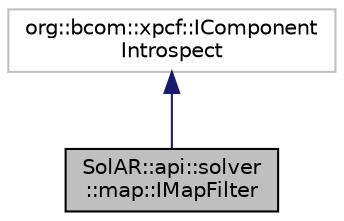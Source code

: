 digraph "SolAR::api::solver::map::IMapFilter"
{
 // LATEX_PDF_SIZE
  edge [fontname="Helvetica",fontsize="10",labelfontname="Helvetica",labelfontsize="10"];
  node [fontname="Helvetica",fontsize="10",shape=record];
  Node1 [label="SolAR::api::solver\l::map::IMapFilter",height=0.2,width=0.4,color="black", fillcolor="grey75", style="filled", fontcolor="black",tooltip="Filters a map of 3D points. UUID: 68dc9152-5199-11ea-8d77-2e728ce88125"];
  Node2 -> Node1 [dir="back",color="midnightblue",fontsize="10",style="solid",fontname="Helvetica"];
  Node2 [label="org::bcom::xpcf::IComponent\lIntrospect",height=0.2,width=0.4,color="grey75", fillcolor="white", style="filled",tooltip=" "];
}
